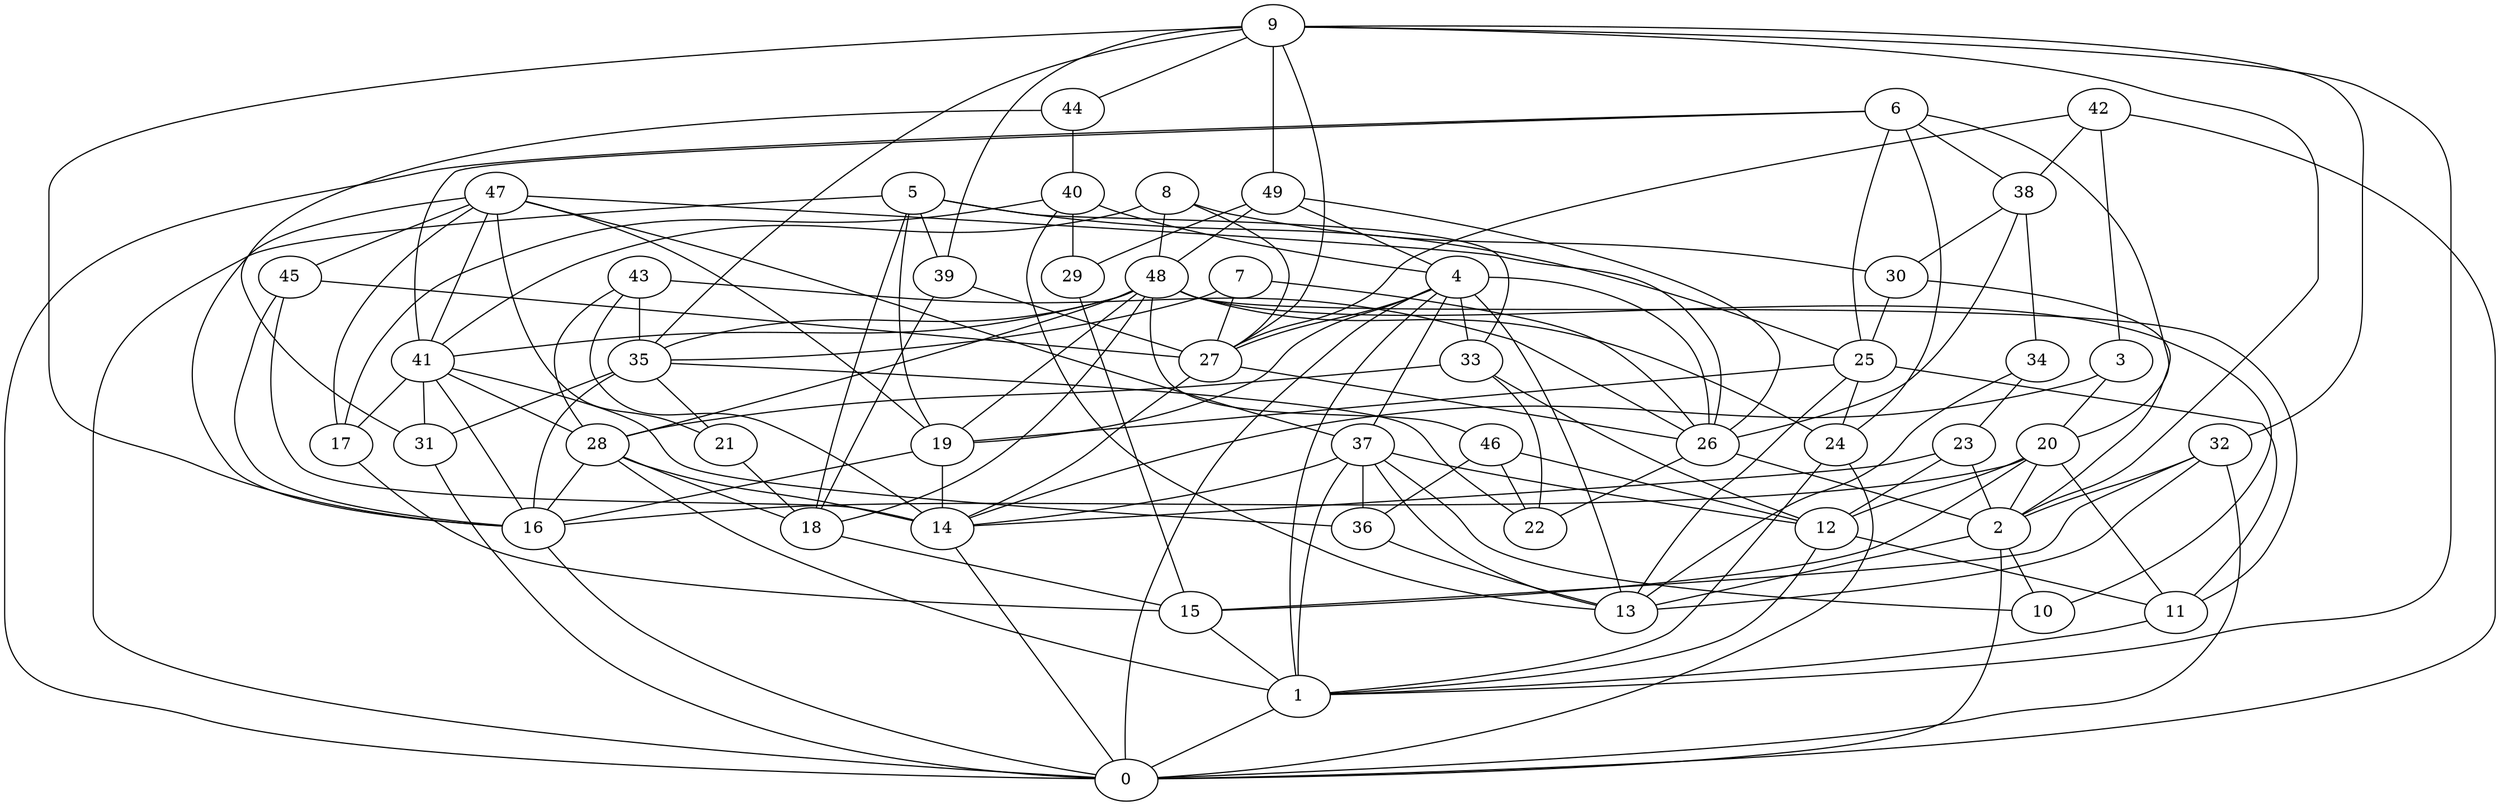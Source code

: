 digraph GG_graph {

subgraph G_graph {
edge [color = black]
"7" -> "27" [dir = none]
"7" -> "26" [dir = none]
"7" -> "35" [dir = none]
"38" -> "34" [dir = none]
"38" -> "26" [dir = none]
"38" -> "30" [dir = none]
"11" -> "1" [dir = none]
"39" -> "27" [dir = none]
"39" -> "18" [dir = none]
"9" -> "49" [dir = none]
"9" -> "1" [dir = none]
"9" -> "39" [dir = none]
"9" -> "44" [dir = none]
"9" -> "16" [dir = none]
"9" -> "27" [dir = none]
"9" -> "35" [dir = none]
"9" -> "2" [dir = none]
"9" -> "32" [dir = none]
"24" -> "0" [dir = none]
"24" -> "1" [dir = none]
"46" -> "12" [dir = none]
"46" -> "36" [dir = none]
"46" -> "22" [dir = none]
"31" -> "0" [dir = none]
"33" -> "12" [dir = none]
"33" -> "22" [dir = none]
"33" -> "28" [dir = none]
"47" -> "17" [dir = none]
"47" -> "37" [dir = none]
"47" -> "21" [dir = none]
"47" -> "19" [dir = none]
"47" -> "45" [dir = none]
"47" -> "26" [dir = none]
"47" -> "16" [dir = none]
"47" -> "41" [dir = none]
"16" -> "0" [dir = none]
"15" -> "1" [dir = none]
"29" -> "15" [dir = none]
"44" -> "31" [dir = none]
"44" -> "40" [dir = none]
"12" -> "1" [dir = none]
"12" -> "11" [dir = none]
"34" -> "13" [dir = none]
"34" -> "23" [dir = none]
"14" -> "0" [dir = none]
"37" -> "10" [dir = none]
"37" -> "36" [dir = none]
"37" -> "13" [dir = none]
"37" -> "12" [dir = none]
"37" -> "14" [dir = none]
"37" -> "1" [dir = none]
"32" -> "13" [dir = none]
"32" -> "2" [dir = none]
"32" -> "15" [dir = none]
"32" -> "0" [dir = none]
"26" -> "22" [dir = none]
"26" -> "2" [dir = none]
"48" -> "24" [dir = none]
"48" -> "11" [dir = none]
"48" -> "10" [dir = none]
"48" -> "18" [dir = none]
"48" -> "28" [dir = none]
"48" -> "35" [dir = none]
"48" -> "19" [dir = none]
"48" -> "46" [dir = none]
"48" -> "41" [dir = none]
"18" -> "15" [dir = none]
"23" -> "12" [dir = none]
"23" -> "2" [dir = none]
"23" -> "14" [dir = none]
"21" -> "18" [dir = none]
"20" -> "11" [dir = none]
"20" -> "15" [dir = none]
"20" -> "12" [dir = none]
"20" -> "16" [dir = none]
"20" -> "2" [dir = none]
"36" -> "13" [dir = none]
"1" -> "0" [dir = none]
"40" -> "29" [dir = none]
"40" -> "13" [dir = none]
"40" -> "17" [dir = none]
"40" -> "4" [dir = none]
"17" -> "15" [dir = none]
"5" -> "0" [dir = none]
"5" -> "25" [dir = none]
"5" -> "19" [dir = none]
"5" -> "18" [dir = none]
"5" -> "39" [dir = none]
"43" -> "28" [dir = none]
"43" -> "14" [dir = none]
"43" -> "26" [dir = none]
"43" -> "35" [dir = none]
"19" -> "16" [dir = none]
"19" -> "14" [dir = none]
"8" -> "30" [dir = none]
"8" -> "48" [dir = none]
"8" -> "27" [dir = none]
"8" -> "41" [dir = none]
"28" -> "14" [dir = none]
"28" -> "1" [dir = none]
"28" -> "18" [dir = none]
"28" -> "16" [dir = none]
"41" -> "28" [dir = none]
"41" -> "31" [dir = none]
"41" -> "17" [dir = none]
"41" -> "16" [dir = none]
"41" -> "36" [dir = none]
"35" -> "21" [dir = none]
"35" -> "16" [dir = none]
"35" -> "31" [dir = none]
"27" -> "14" [dir = none]
"27" -> "26" [dir = none]
"42" -> "38" [dir = none]
"42" -> "3" [dir = none]
"42" -> "27" [dir = none]
"42" -> "0" [dir = none]
"49" -> "26" [dir = none]
"49" -> "4" [dir = none]
"49" -> "48" [dir = none]
"49" -> "29" [dir = none]
"25" -> "13" [dir = none]
"25" -> "24" [dir = none]
"25" -> "11" [dir = none]
"2" -> "13" [dir = none]
"2" -> "0" [dir = none]
"2" -> "10" [dir = none]
"4" -> "37" [dir = none]
"4" -> "1" [dir = none]
"4" -> "26" [dir = none]
"4" -> "19" [dir = none]
"4" -> "0" [dir = none]
"4" -> "13" [dir = none]
"4" -> "27" [dir = none]
"4" -> "33" [dir = none]
"6" -> "24" [dir = none]
"6" -> "41" [dir = none]
"6" -> "20" [dir = none]
"6" -> "0" [dir = none]
"6" -> "38" [dir = none]
"6" -> "25" [dir = none]
"45" -> "27" [dir = none]
"45" -> "14" [dir = none]
"45" -> "16" [dir = none]
"30" -> "25" [dir = none]
"30" -> "2" [dir = none]
"3" -> "14" [dir = none]
"3" -> "20" [dir = none]
"25" -> "19" [dir = none]
"35" -> "22" [dir = none]
"5" -> "33" [dir = none]
}

}
